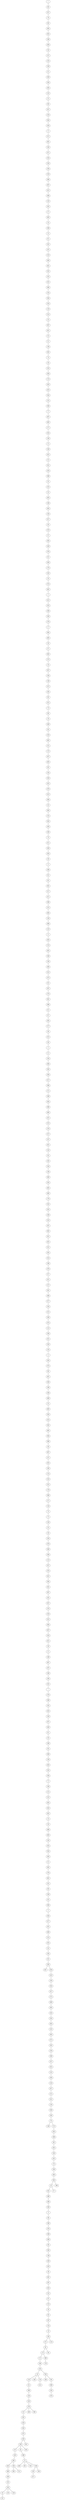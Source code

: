 strict graph G {
1;
86;
257;
76;
69;
393;
302;
169;
456;
58;
157;
155;
258;
41;
359;
328;
283;
125;
22;
96;
347;
216;
304;
429;
8;
371;
361;
184;
471;
254;
229;
259;
376;
368;
367;
415;
499;
133;
202;
27;
483;
24;
299;
13;
91;
161;
197;
210;
440;
461;
255;
232;
252;
366;
154;
294;
316;
118;
214;
33;
387;
451;
55;
51;
138;
262;
74;
26;
233;
458;
174;
420;
423;
344;
122;
290;
77;
467;
495;
177;
324;
148;
12;
236;
422;
52;
331;
416;
386;
35;
225;
23;
403;
108;
404;
140;
327;
40;
370;
37;
265;
428;
379;
62;
439;
170;
103;
20;
374;
462;
2;
412;
323;
209;
330;
279;
17;
364;
485;
29;
47;
382;
273;
18;
307;
238;
136;
472;
185;
90;
312;
73;
99;
19;
446;
84;
220;
482;
151;
175;
437;
405;
60;
144;
326;
425;
476;
413;
390;
45;
363;
132;
434;
430;
160;
70;
311;
438;
450;
36;
9;
286;
82;
65;
381;
217;
411;
288;
215;
494;
159;
498;
123;
6;
305;
274;
402;
346;
156;
406;
313;
473;
92;
297;
270;
391;
396;
81;
67;
292;
277;
49;
315;
46;
5;
21;
104;
380;
295;
356;
317;
399;
111;
266;
444;
398;
480;
247;
373;
219;
227;
107;
441;
143;
93;
182;
244;
149;
360;
243;
492;
490;
176;
242;
335;
246;
310;
287;
362;
351;
452;
231;
205;
314;
196;
478;
97;
321;
127;
261;
486;
377;
234;
212;
208;
474;
115;
248;
251;
250;
135;
4;
203;
375;
66;
401;
358;
199;
249;
469;
25;
463;
350;
414;
282;
465;
384;
369;
48;
487;
137;
353;
180;
114;
224;
222;
179;
389;
117;
134;
75;
72;
128;
53;
28;
230;
479;
308;
348;
113;
357;
223;
431;
264;
281;
397;
181;
207;
153;
319;
322;
394;
407;
419;
421;
39;
11;
166;
497;
167;
188;
190;
191;
7;
276;
289;
162;
424;
228;
337;
449;
61;
30;
189;
94;
309;
158;
443;
235;
338;
71;
109;
112;
152;
445;
343;
442;
14;
59;
466;
493;
145;
355;
334;
263;
31;
392;
278;
481;
101;
68;
239;
83;
260;
3;
340;
477;
201;
408;
213;
325;
44;
195;
95;
200;
447;
329;
410;
100;
354;
427;
272;
489;
395;
245;
204;
365;
102;
383;
372;
285;
226;
269;
237;
352;
142;
459;
218;
457;
121;
241;
126;
349;
336;
79;
139;
173;
345;
298;
88;
342;
164;
432;
78;
206;
464;
303;
43;
341;
496;
448;
284;
0;
98;
280;
253;
306;
409;
80;
293;
146;
426;
433;
56;
491;
267;
453;
131;
87;
275;
50;
85;
187;
124;
10;
163;
271;
63;
172;
171;
186;
183;
16;
119;
54;
268;
130;
318;
378;
42;
332;
418;
454;
475;
320;
339;
147;
435;
484;
455;
460;
436;
38;
105;
32;
221;
120;
129;
256;
300;
211;
34;
468;
15;
400;
291;
150;
198;
192;
417;
194;
165;
301;
168;
385;
240;
116;
141;
333;
106;
89;
388;
193;
470;
488;
178;
64;
110;
57;
296;
124 -- 10;
246 -- 310;
35 -- 225;
492 -- 490;
389 -- 117;
304 -- 429;
229 -- 259;
316 -- 118;
382 -- 273;
491 -- 267;
117 -- 134;
403 -- 108;
295 -- 356;
28 -- 230;
364 -- 485;
109 -- 112;
170 -- 103;
369 -- 48;
427 -- 272;
102 -- 383;
255 -- 232;
293 -- 146;
294 -- 316;
20 -- 374;
319 -- 322;
497 -- 167;
87 -- 275;
48 -- 487;
113 -- 357;
135 -- 4;
217 -- 411;
373 -- 219;
190 -- 191;
108 -- 404;
218 -- 457;
381 -- 217;
38 -- 105;
243 -- 492;
7 -- 276;
407 -- 419;
134 -- 75;
162 -- 424;
275 -- 50;
273 -- 18;
100 -- 354;
477 -- 201;
142 -- 459;
460 -- 436;
79 -- 139;
391 -- 396;
118 -- 214;
239 -- 83;
330 -- 279;
167 -- 188;
458 -- 174;
287 -- 362;
173 -- 345;
378 -- 168;
378 -- 385;
128 -- 53;
36 -- 9;
84 -- 220;
333 -- 106;
450 -- 36;
152 -- 445;
54 -- 268;
82 -- 65;
116 -- 141;
95 -- 200;
280 -- 253;
46 -- 5;
498 -- 123;
380 -- 295;
423 -- 344;
487 -- 137;
310 -- 287;
337 -- 449;
309 -- 158;
105 -- 32;
148 -- 12;
29 -- 47;
372 -- 285;
40 -- 370;
494 -- 159;
464 -- 303;
214 -- 33;
261 -- 486;
101 -- 68;
481 -- 101;
429 -- 8;
446 -- 84;
180 -- 114;
279 -- 17;
66 -- 401;
396 -- 81;
290 -- 77;
265 -- 428;
356 -- 317;
341 -- 496;
228 -- 337;
191 -- 7;
111 -- 266;
96 -- 347;
399 -- 111;
199 -- 249;
274 -- 402;
163 -- 110;
144 -- 326;
136 -- 472;
237 -- 352;
320 -- 339;
323 -- 209;
198 -- 194;
302 -- 169;
270 -- 391;
94 -- 309;
137 -- 353;
284 -- 0;
147 -- 435;
233 -- 458;
58 -- 157;
220 -- 482;
55 -- 51;
62 -- 439;
414 -- 282;
183 -- 333;
499 -- 133;
256 -- 211;
166 -- 497;
442 -- 14;
242 -- 335;
285 -- 226;
159 -- 498;
377 -- 234;
169 -- 456;
153 -- 319;
299 -- 13;
105 -- 120;
37 -- 265;
288 -- 215;
5 -- 21;
488 -- 178;
448 -- 284;
424 -- 228;
334 -- 263;
281 -- 397;
353 -- 180;
393 -- 302;
386 -- 35;
306 -- 409;
379 -- 62;
324 -- 148;
462 -- 2;
200 -- 447;
77 -- 467;
350 -- 414;
347 -- 216;
476 -- 413;
16 -- 240;
421 -- 39;
480 -- 247;
266 -- 444;
260 -- 3;
339 -- 34;
197 -- 210;
78 -- 206;
127 -- 261;
283 -- 125;
0 -- 98;
43 -- 341;
408 -- 213;
468 -- 15;
143 -- 93;
340 -- 477;
215 -- 494;
321 -- 127;
359 -- 328;
415 -- 499;
366 -- 154;
355 -- 334;
349 -- 336;
443 -- 235;
235 -- 338;
326 -- 425;
251 -- 250;
230 -- 479;
371 -- 361;
103 -- 20;
90 -- 312;
317 -- 399;
451 -- 55;
238 -- 136;
19 -- 446;
433 -- 56;
325 -- 44;
375 -- 66;
122 -- 290;
479 -- 308;
234 -- 212;
387 -- 451;
232 -- 252;
351 -- 452;
60 -- 144;
278 -- 481;
345 -- 298;
176 -- 242;
367 -- 415;
252 -- 366;
297 -- 270;
441 -- 143;
344 -- 122;
225 -- 23;
15 -- 198;
206 -- 464;
428 -- 379;
360 -- 243;
440 -- 461;
65 -- 381;
245 -- 204;
249 -- 469;
313 -- 473;
80 -- 293;
311 -- 438;
227 -- 107;
454 -- 475;
247 -- 373;
3 -- 340;
15 -- 400;
406 -- 313;
224 -- 222;
374 -- 462;
467 -- 495;
484 -- 455;
107 -- 441;
456 -- 58;
207 -- 153;
210 -- 440;
172 -- 488;
123 -- 6;
405 -- 60;
198 -- 192;
493 -- 145;
195 -- 95;
204 -- 365;
478 -- 97;
327 -- 40;
45 -- 363;
91 -- 161;
163 -- 271;
328 -- 283;
30 -- 189;
183 -- 16;
339 -- 147;
52 -- 331;
241 -- 126;
177 -- 324;
378 -- 42;
489 -- 395;
73 -- 99;
354 -- 427;
41 -- 359;
175 -- 437;
358 -- 199;
342 -- 164;
1 -- 86;
154 -- 294;
216 -- 304;
49 -- 315;
286 -- 82;
455 -- 460;
88 -- 342;
250 -- 135;
16 -- 119;
484 -- 256;
85 -- 187;
272 -- 489;
439 -- 170;
202 -- 27;
282 -- 465;
112 -- 152;
119 -- 54;
130 -- 318;
320 -- 301;
453 -- 131;
463 -- 350;
79 -- 173;
289 -- 162;
98 -- 280;
431 -- 264;
420 -- 423;
188 -- 190;
105 -- 129;
434 -- 430;
205 -- 314;
75 -- 72;
11 -- 166;
259 -- 376;
8 -- 371;
376 -- 368;
402 -- 346;
61 -- 30;
226 -- 269;
99 -- 19;
496 -- 448;
329 -- 410;
244 -- 149;
155 -- 258;
24 -- 299;
444 -- 398;
312 -- 73;
26 -- 233;
53 -- 28;
185 -- 90;
253 -- 306;
346 -- 156;
179 -- 389;
449 -- 61;
411 -- 288;
125 -- 22;
67 -- 292;
222 -- 179;
343 -- 442;
361 -- 184;
160 -- 70;
303 -- 43;
339 -- 165;
422 -- 52;
485 -- 29;
56 -- 491;
418 -- 454;
121 -- 241;
133 -- 202;
22 -- 96;
189 -- 94;
338 -- 71;
63 -- 172;
248 -- 251;
292 -- 277;
435 -- 484;
2 -- 412;
397 -- 181;
336 -- 79;
74 -- 26;
186 -- 183;
15 -- 150;
315 -- 46;
352 -- 142;
50 -- 85;
114 -- 224;
6 -- 305;
465 -- 384;
146 -- 426;
10 -- 163;
410 -- 100;
25 -- 463;
437 -- 405;
219 -- 227;
486 -- 377;
161 -- 197;
89 -- 388;
459 -- 218;
370 -- 37;
97 -- 321;
395 -- 245;
335 -- 246;
457 -- 121;
51 -- 138;
223 -- 431;
432 -- 78;
383 -- 372;
187 -- 124;
21 -- 104;
363 -- 132;
72 -- 128;
412 -- 323;
68 -- 239;
115 -- 248;
277 -- 49;
27 -- 483;
209 -- 330;
156 -- 406;
348 -- 113;
322 -- 394;
257 -- 76;
384 -- 369;
264 -- 281;
196 -- 478;
9 -- 286;
231 -- 205;
268 -- 130;
193 -- 470;
298 -- 88;
471 -- 254;
149 -- 360;
314 -- 196;
71 -- 109;
208 -- 474;
473 -- 92;
333 -- 89;
43 -- 57;
212 -- 208;
461 -- 255;
416 -- 386;
83 -- 260;
269 -- 237;
104 -- 380;
140 -- 327;
174 -- 420;
63 -- 64;
401 -- 358;
365 -- 102;
419 -- 421;
303 -- 296;
59 -- 466;
307 -- 238;
47 -- 382;
392 -- 278;
267 -- 453;
76 -- 69;
93 -- 182;
305 -- 274;
256 -- 300;
86 -- 257;
413 -- 390;
452 -- 231;
18 -- 307;
13 -- 91;
138 -- 262;
69 -- 393;
23 -- 403;
132 -- 434;
472 -- 185;
469 -- 25;
42 -- 332;
390 -- 45;
34 -- 468;
318 -- 378;
181 -- 207;
438 -- 450;
171 -- 186;
201 -- 408;
92 -- 297;
490 -- 176;
31 -- 392;
182 -- 244;
425 -- 476;
254 -- 229;
308 -- 348;
409 -- 80;
475 -- 320;
16 -- 116;
404 -- 140;
436 -- 38;
14 -- 59;
126 -- 349;
158 -- 443;
368 -- 367;
81 -- 67;
192 -- 417;
145 -- 355;
200 -- 329;
331 -- 416;
362 -- 351;
263 -- 31;
262 -- 74;
17 -- 364;
394 -- 407;
44 -- 195;
131 -- 87;
482 -- 151;
151 -- 175;
426 -- 433;
236 -- 422;
483 -- 24;
164 -- 432;
495 -- 177;
466 -- 493;
445 -- 343;
32 -- 221;
70 -- 311;
271 -- 63;
184 -- 471;
388 -- 193;
39 -- 11;
276 -- 289;
332 -- 418;
258 -- 41;
4 -- 203;
15 -- 291;
398 -- 480;
474 -- 115;
213 -- 325;
203 -- 375;
172 -- 171;
157 -- 155;
12 -- 236;
357 -- 223;
430 -- 160;
33 -- 387;
}
